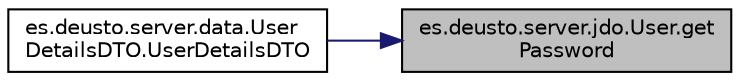 digraph "es.deusto.server.jdo.User.getPassword"
{
 // LATEX_PDF_SIZE
  edge [fontname="Helvetica",fontsize="10",labelfontname="Helvetica",labelfontsize="10"];
  node [fontname="Helvetica",fontsize="10",shape=record];
  rankdir="RL";
  Node18 [label="es.deusto.server.jdo.User.get\lPassword",height=0.2,width=0.4,color="black", fillcolor="grey75", style="filled", fontcolor="black",tooltip=" "];
  Node18 -> Node19 [dir="back",color="midnightblue",fontsize="10",style="solid",fontname="Helvetica"];
  Node19 [label="es.deusto.server.data.User\lDetailsDTO.UserDetailsDTO",height=0.2,width=0.4,color="black", fillcolor="white", style="filled",URL="$classes_1_1deusto_1_1server_1_1data_1_1_user_details_d_t_o.html#aae05e33019f1da5126c95feda9f7d25a",tooltip=" "];
}
